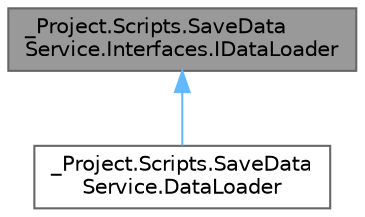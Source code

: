 digraph "_Project.Scripts.SaveDataService.Interfaces.IDataLoader"
{
 // LATEX_PDF_SIZE
  bgcolor="transparent";
  edge [fontname=Helvetica,fontsize=10,labelfontname=Helvetica,labelfontsize=10];
  node [fontname=Helvetica,fontsize=10,shape=box,height=0.2,width=0.4];
  Node1 [id="Node000001",label="_Project.Scripts.SaveData\lService.Interfaces.IDataLoader",height=0.2,width=0.4,color="gray40", fillcolor="grey60", style="filled", fontcolor="black",tooltip="Интерфейс, отвечающий за конвертирование сохраненных данных"];
  Node1 -> Node2 [id="edge2_Node000001_Node000002",dir="back",color="steelblue1",style="solid",tooltip=" "];
  Node2 [id="Node000002",label="_Project.Scripts.SaveData\lService.DataLoader",height=0.2,width=0.4,color="gray40", fillcolor="white", style="filled",URL="$class___project_1_1_scripts_1_1_save_data_service_1_1_data_loader.html",tooltip="Класс, отвечающий за конвертирование сохраненных данных"];
}
